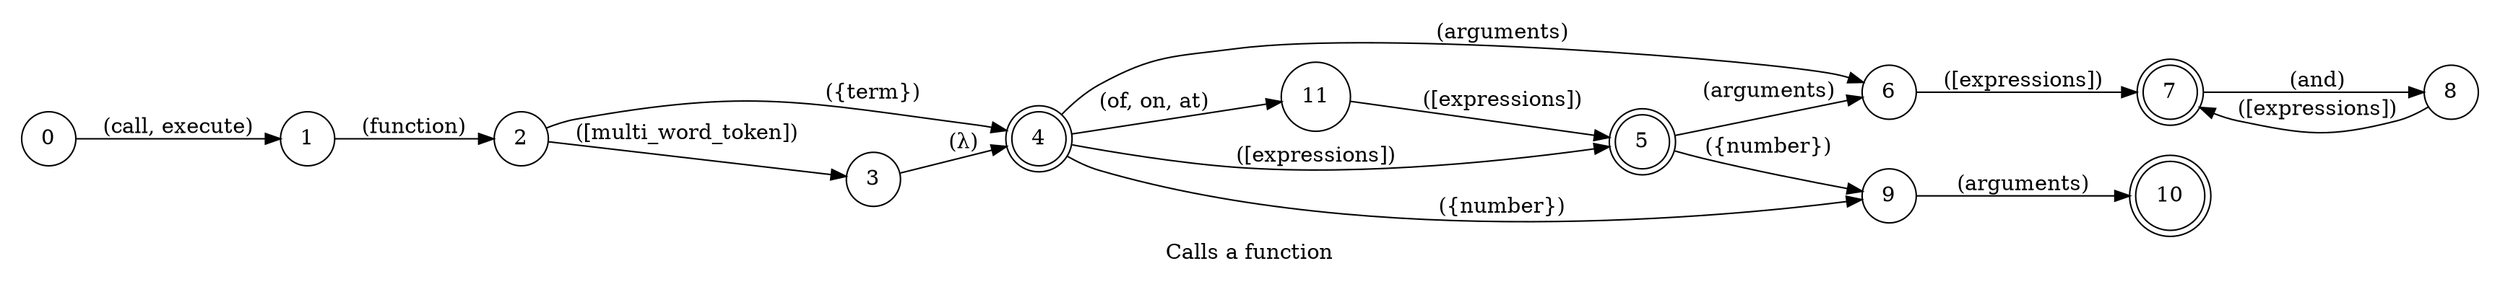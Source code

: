 digraph function_call {
    id="function_call";
    label="Calls a function";
    lang="en-US";
    langName="English";
    pad="0.2";
    rankdir=LR;
    priority="2";
    node[shape=doublecircle]; 4 5 7 10;
    node[shape=circle];

    0 -> 1 [label="(call, execute)"];
    1 -> 2 [label="(function)"];
    2 -> 3 [label="([multi_word_token])", store=functionName, extraArgs="{\"case\": \"camel\"}"];
    3 -> 4 [label="(λ)"];
    2 -> 4 [label="({term})", store=functionName];
    4 -> 11 [label="(of, on, at)", disableSpellcheck="true"];
    {4 11} -> 5 [label="([expressions])", store=caller];
    {4 5} -> 6 [label="(arguments)"];
    6 -> 7 [label="([expressions])", store=args];
    7 -> 8 [label="(and)"];
    8 -> 7 [label="([expressions])", store=args];
    {4 5} -> 9 [label="({number})", store=argsNumber];
    9 -> 10 [label="(arguments)"];

    title="Calls a function";
    desc="Calls a function with the specified arguments in the desired caller";
}